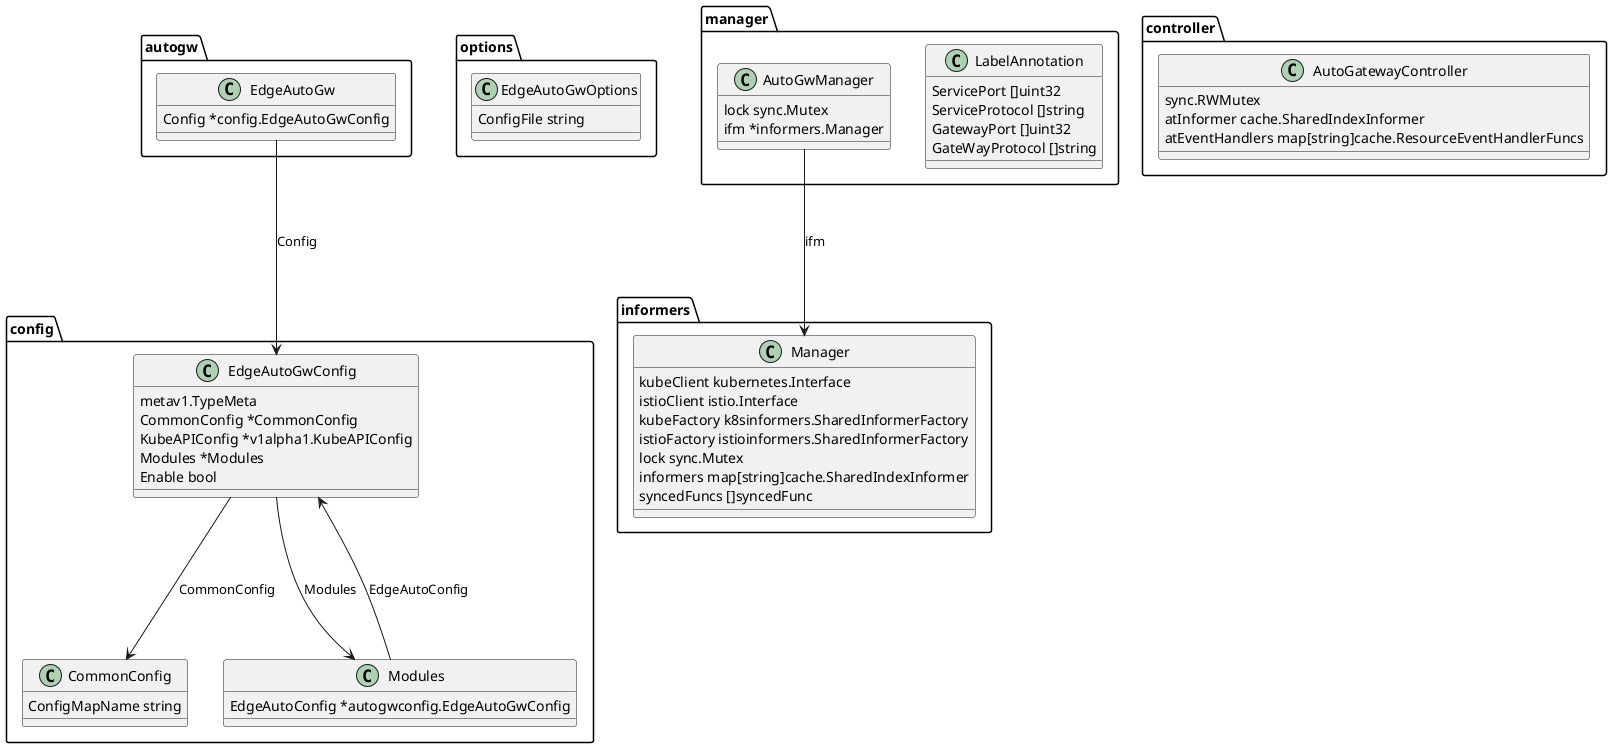 @startuml
namespace config {
 class EdgeAutoGwConfig {
  metav1.TypeMeta
  CommonConfig *CommonConfig
  KubeAPIConfig *v1alpha1.KubeAPIConfig
  Modules *Modules
} 
}
namespace config {
 class CommonConfig {
  ConfigMapName string
} 
}
namespace config {
 class Modules {
  EdgeAutoConfig *autogwconfig.EdgeAutoGwConfig
} 
}
namespace options {
 class EdgeAutoGwOptions {
  ConfigFile string
} 
}
namespace informers {
 class Manager {
  kubeClient kubernetes.Interface
  istioClient istio.Interface
  kubeFactory k8sinformers.SharedInformerFactory
  istioFactory istioinformers.SharedInformerFactory
  lock sync.Mutex
  informers map[string]cache.SharedIndexInformer
  syncedFuncs []syncedFunc
} 
}
namespace config {
 class EdgeAutoGwConfig {
  Enable bool
} 
}
namespace controller {
 class AutoGatewayController {
  sync.RWMutex
  atInformer cache.SharedIndexInformer
  atEventHandlers map[string]cache.ResourceEventHandlerFuncs
} 
}
namespace manager {
 class LabelAnnotation {
  ServicePort []uint32
  ServiceProtocol []string
  GatewayPort []uint32
  GateWayProtocol []string
} 
}
namespace manager {
 class AutoGwManager {
  lock sync.Mutex
  ifm *informers.Manager
} 
}
namespace autogw {
 class EdgeAutoGw {
  Config *config.EdgeAutoGwConfig
} 
}
EdgeAutoGwConfig ---> CommonConfig : CommonConfig
EdgeAutoGwConfig ---> Modules : Modules
Modules ---> EdgeAutoGwConfig : EdgeAutoConfig
AutoGwManager ---> Manager : ifm
EdgeAutoGw ---> EdgeAutoGwConfig : Config
@enduml
